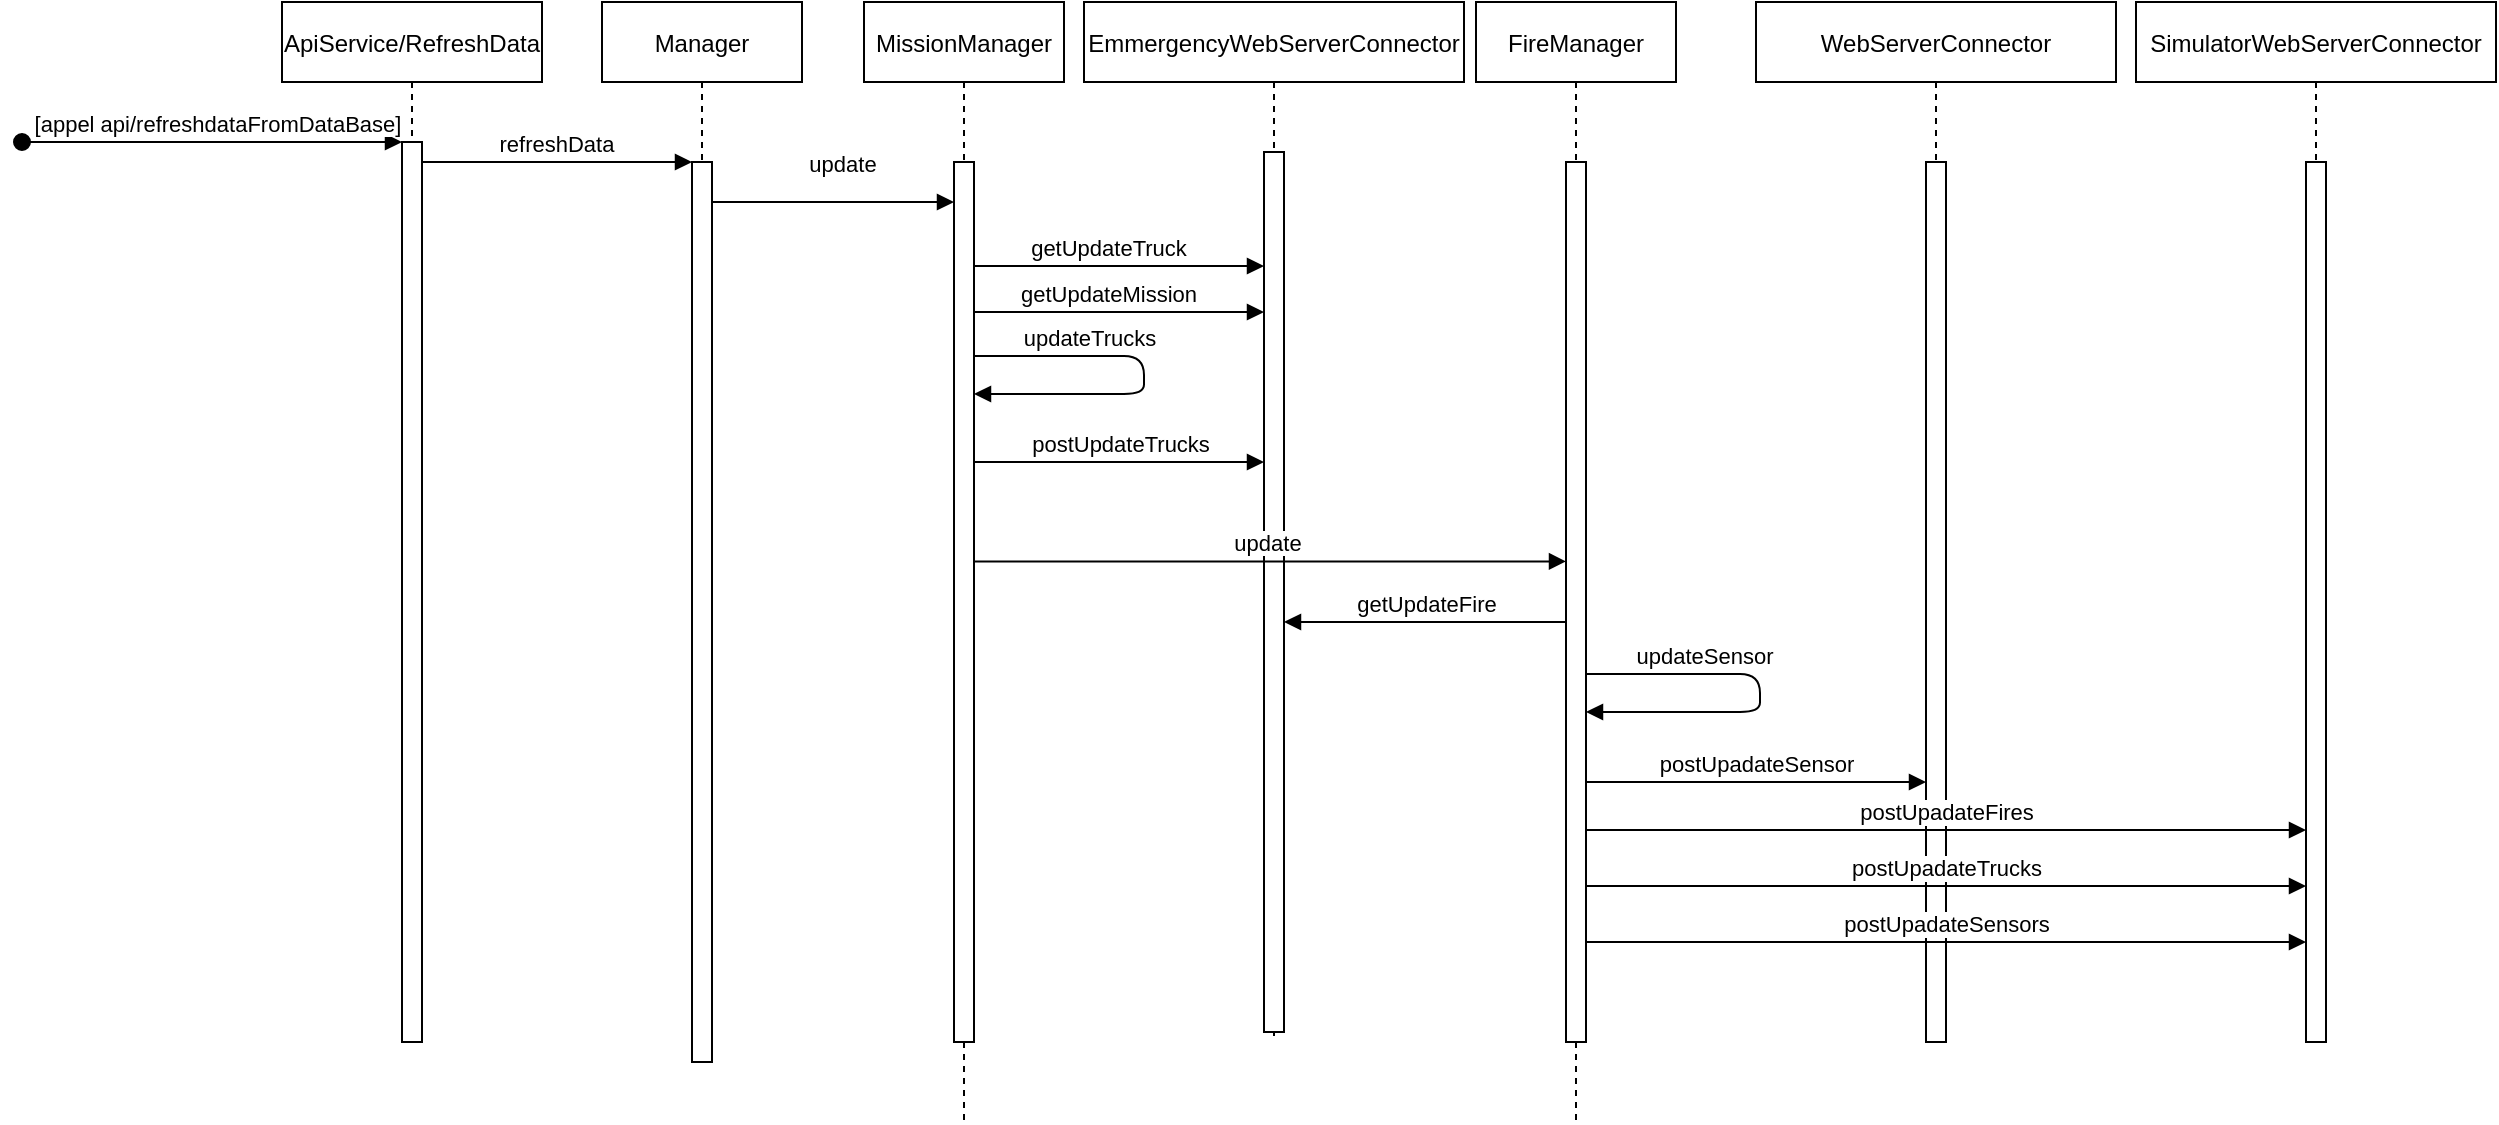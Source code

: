 <mxfile version="14.0.5" type="github">
  <diagram name="Page-1" id="13e1069c-82ec-6db2-03f1-153e76fe0fe0">
    <mxGraphModel dx="289" dy="757" grid="1" gridSize="10" guides="1" tooltips="1" connect="1" arrows="1" fold="1" page="1" pageScale="1" pageWidth="1100" pageHeight="850" background="#ffffff" math="0" shadow="0">
      <root>
        <mxCell id="0" />
        <mxCell id="1" parent="0" />
        <mxCell id="ytdSUjh50x-NLadKz5zi-1" value="ApiService/RefreshData" style="shape=umlLifeline;perimeter=lifelinePerimeter;container=1;collapsible=0;recursiveResize=0;rounded=0;shadow=0;strokeWidth=1;" vertex="1" parent="1">
          <mxGeometry x="1249" y="80" width="130" height="520" as="geometry" />
        </mxCell>
        <mxCell id="ytdSUjh50x-NLadKz5zi-2" value="" style="points=[];perimeter=orthogonalPerimeter;rounded=0;shadow=0;strokeWidth=1;" vertex="1" parent="ytdSUjh50x-NLadKz5zi-1">
          <mxGeometry x="60" y="70" width="10" height="450" as="geometry" />
        </mxCell>
        <mxCell id="ytdSUjh50x-NLadKz5zi-3" value="[appel api/refreshdataFromDataBase]" style="verticalAlign=bottom;startArrow=oval;endArrow=block;startSize=8;shadow=0;strokeWidth=1;" edge="1" parent="ytdSUjh50x-NLadKz5zi-1" target="ytdSUjh50x-NLadKz5zi-2">
          <mxGeometry x="0.029" relative="1" as="geometry">
            <mxPoint x="-130" y="70" as="sourcePoint" />
            <mxPoint as="offset" />
          </mxGeometry>
        </mxCell>
        <mxCell id="ytdSUjh50x-NLadKz5zi-4" value="Manager" style="shape=umlLifeline;perimeter=lifelinePerimeter;container=1;collapsible=0;recursiveResize=0;rounded=0;shadow=0;strokeWidth=1;" vertex="1" parent="1">
          <mxGeometry x="1409" y="80" width="100" height="530" as="geometry" />
        </mxCell>
        <mxCell id="ytdSUjh50x-NLadKz5zi-5" value="" style="points=[];perimeter=orthogonalPerimeter;rounded=0;shadow=0;strokeWidth=1;" vertex="1" parent="ytdSUjh50x-NLadKz5zi-4">
          <mxGeometry x="45" y="80" width="10" height="450" as="geometry" />
        </mxCell>
        <mxCell id="ytdSUjh50x-NLadKz5zi-6" value="refreshData" style="verticalAlign=bottom;endArrow=block;entryX=0;entryY=0;shadow=0;strokeWidth=1;" edge="1" parent="1" source="ytdSUjh50x-NLadKz5zi-2" target="ytdSUjh50x-NLadKz5zi-5">
          <mxGeometry relative="1" as="geometry">
            <mxPoint x="1434" y="160" as="sourcePoint" />
          </mxGeometry>
        </mxCell>
        <mxCell id="ytdSUjh50x-NLadKz5zi-7" value="EmmergencyWebServerConnector" style="shape=umlLifeline;perimeter=lifelinePerimeter;container=1;collapsible=0;recursiveResize=0;rounded=0;shadow=0;strokeWidth=1;" vertex="1" parent="1">
          <mxGeometry x="1650" y="80" width="190" height="520" as="geometry" />
        </mxCell>
        <mxCell id="ytdSUjh50x-NLadKz5zi-8" value="" style="points=[];perimeter=orthogonalPerimeter;rounded=0;shadow=0;strokeWidth=1;" vertex="1" parent="ytdSUjh50x-NLadKz5zi-7">
          <mxGeometry x="90" y="75" width="10" height="440" as="geometry" />
        </mxCell>
        <mxCell id="ytdSUjh50x-NLadKz5zi-10" value="FireManager" style="shape=umlLifeline;perimeter=lifelinePerimeter;container=1;collapsible=0;recursiveResize=0;rounded=0;shadow=0;strokeWidth=1;" vertex="1" parent="1">
          <mxGeometry x="1846" y="80" width="100" height="560" as="geometry" />
        </mxCell>
        <mxCell id="ytdSUjh50x-NLadKz5zi-11" value="" style="points=[];perimeter=orthogonalPerimeter;rounded=0;shadow=0;strokeWidth=1;" vertex="1" parent="ytdSUjh50x-NLadKz5zi-10">
          <mxGeometry x="45" y="80" width="10" height="440" as="geometry" />
        </mxCell>
        <mxCell id="ytdSUjh50x-NLadKz5zi-14" value="updateSensor" style="verticalAlign=bottom;endArrow=block;shadow=0;strokeWidth=1;" edge="1" parent="ytdSUjh50x-NLadKz5zi-10" source="ytdSUjh50x-NLadKz5zi-11" target="ytdSUjh50x-NLadKz5zi-11">
          <mxGeometry x="-0.386" relative="1" as="geometry">
            <mxPoint x="55" y="336" as="sourcePoint" />
            <mxPoint x="55" y="355" as="targetPoint" />
            <Array as="points">
              <mxPoint x="142" y="336" />
              <mxPoint x="142" y="355" />
            </Array>
            <mxPoint as="offset" />
          </mxGeometry>
        </mxCell>
        <mxCell id="ytdSUjh50x-NLadKz5zi-15" value="MissionManager" style="shape=umlLifeline;perimeter=lifelinePerimeter;container=1;collapsible=0;recursiveResize=0;rounded=0;shadow=0;strokeWidth=1;" vertex="1" parent="1">
          <mxGeometry x="1540" y="80" width="100" height="560" as="geometry" />
        </mxCell>
        <mxCell id="ytdSUjh50x-NLadKz5zi-16" value="" style="points=[];perimeter=orthogonalPerimeter;rounded=0;shadow=0;strokeWidth=1;" vertex="1" parent="ytdSUjh50x-NLadKz5zi-15">
          <mxGeometry x="45" y="80" width="10" height="440" as="geometry" />
        </mxCell>
        <mxCell id="ytdSUjh50x-NLadKz5zi-36" value="updateTrucks" style="verticalAlign=bottom;endArrow=block;shadow=0;strokeWidth=1;" edge="1" parent="ytdSUjh50x-NLadKz5zi-15" source="ytdSUjh50x-NLadKz5zi-16" target="ytdSUjh50x-NLadKz5zi-16">
          <mxGeometry x="-0.386" relative="1" as="geometry">
            <mxPoint x="60" y="177" as="sourcePoint" />
            <mxPoint x="60" y="196" as="targetPoint" />
            <Array as="points">
              <mxPoint x="140" y="177" />
              <mxPoint x="140" y="196" />
            </Array>
            <mxPoint as="offset" />
          </mxGeometry>
        </mxCell>
        <mxCell id="ytdSUjh50x-NLadKz5zi-18" value="update" style="verticalAlign=bottom;endArrow=block;shadow=0;strokeWidth=1;" edge="1" parent="1" source="ytdSUjh50x-NLadKz5zi-5" target="ytdSUjh50x-NLadKz5zi-16">
          <mxGeometry x="0.083" y="10" relative="1" as="geometry">
            <mxPoint x="1473.89" y="180.0" as="sourcePoint" />
            <mxPoint x="1594.1" y="180.0" as="targetPoint" />
            <Array as="points">
              <mxPoint x="1549" y="180" />
            </Array>
            <mxPoint as="offset" />
          </mxGeometry>
        </mxCell>
        <mxCell id="ytdSUjh50x-NLadKz5zi-27" value="getUpdateTruck" style="verticalAlign=bottom;endArrow=block;shadow=0;strokeWidth=1;" edge="1" parent="1" target="ytdSUjh50x-NLadKz5zi-8">
          <mxGeometry x="-0.071" relative="1" as="geometry">
            <mxPoint x="1595" y="212" as="sourcePoint" />
            <mxPoint x="1735" y="212" as="targetPoint" />
            <Array as="points">
              <mxPoint x="1695" y="212" />
            </Array>
            <mxPoint as="offset" />
          </mxGeometry>
        </mxCell>
        <mxCell id="ytdSUjh50x-NLadKz5zi-28" value="getUpdateMission" style="verticalAlign=bottom;endArrow=block;shadow=0;strokeWidth=1;" edge="1" parent="1" target="ytdSUjh50x-NLadKz5zi-8">
          <mxGeometry x="-0.071" relative="1" as="geometry">
            <mxPoint x="1595" y="235" as="sourcePoint" />
            <mxPoint x="1735" y="235" as="targetPoint" />
            <Array as="points">
              <mxPoint x="1705" y="235" />
            </Array>
            <mxPoint as="offset" />
          </mxGeometry>
        </mxCell>
        <mxCell id="ytdSUjh50x-NLadKz5zi-29" value="update" style="verticalAlign=bottom;endArrow=block;shadow=0;strokeWidth=1;" edge="1" parent="1" source="ytdSUjh50x-NLadKz5zi-16" target="ytdSUjh50x-NLadKz5zi-11">
          <mxGeometry x="-0.008" relative="1" as="geometry">
            <mxPoint x="1597.75" y="359.71" as="sourcePoint" />
            <mxPoint x="1882.25" y="359.71" as="targetPoint" />
            <Array as="points">
              <mxPoint x="1687.75" y="359.71" />
            </Array>
            <mxPoint as="offset" />
          </mxGeometry>
        </mxCell>
        <mxCell id="ytdSUjh50x-NLadKz5zi-31" value="WebServerConnector" style="shape=umlLifeline;perimeter=lifelinePerimeter;container=1;collapsible=0;recursiveResize=0;rounded=0;shadow=0;strokeWidth=1;" vertex="1" parent="1">
          <mxGeometry x="1986" y="80" width="180" height="520" as="geometry" />
        </mxCell>
        <mxCell id="ytdSUjh50x-NLadKz5zi-32" value="" style="points=[];perimeter=orthogonalPerimeter;rounded=0;shadow=0;strokeWidth=1;" vertex="1" parent="ytdSUjh50x-NLadKz5zi-31">
          <mxGeometry x="85" y="80" width="10" height="440" as="geometry" />
        </mxCell>
        <mxCell id="ytdSUjh50x-NLadKz5zi-34" value="postUpdateTrucks" style="html=1;verticalAlign=bottom;endArrow=block;" edge="1" parent="1" source="ytdSUjh50x-NLadKz5zi-16" target="ytdSUjh50x-NLadKz5zi-8">
          <mxGeometry width="80" relative="1" as="geometry">
            <mxPoint x="1595" y="310" as="sourcePoint" />
            <mxPoint x="1735" y="310" as="targetPoint" />
            <Array as="points">
              <mxPoint x="1640" y="310" />
            </Array>
          </mxGeometry>
        </mxCell>
        <mxCell id="ytdSUjh50x-NLadKz5zi-35" value="postUpadateSensor" style="html=1;verticalAlign=bottom;endArrow=block;" edge="1" parent="1" source="ytdSUjh50x-NLadKz5zi-11" target="ytdSUjh50x-NLadKz5zi-32">
          <mxGeometry width="80" relative="1" as="geometry">
            <mxPoint x="1700" y="340" as="sourcePoint" />
            <mxPoint x="1780" y="340" as="targetPoint" />
            <Array as="points">
              <mxPoint x="2010" y="470" />
            </Array>
          </mxGeometry>
        </mxCell>
        <mxCell id="ytdSUjh50x-NLadKz5zi-38" value="getUpdateFire" style="html=1;verticalAlign=bottom;endArrow=block;" edge="1" parent="1" source="ytdSUjh50x-NLadKz5zi-11" target="ytdSUjh50x-NLadKz5zi-8">
          <mxGeometry width="80" relative="1" as="geometry">
            <mxPoint x="1640" y="340" as="sourcePoint" />
            <mxPoint x="1720" y="340" as="targetPoint" />
            <Array as="points">
              <mxPoint x="1830" y="390" />
            </Array>
          </mxGeometry>
        </mxCell>
        <mxCell id="ytdSUjh50x-NLadKz5zi-39" value="SimulatorWebServerConnector" style="shape=umlLifeline;perimeter=lifelinePerimeter;container=1;collapsible=0;recursiveResize=0;rounded=0;shadow=0;strokeWidth=1;" vertex="1" parent="1">
          <mxGeometry x="2176" y="80" width="180" height="520" as="geometry" />
        </mxCell>
        <mxCell id="ytdSUjh50x-NLadKz5zi-40" value="" style="points=[];perimeter=orthogonalPerimeter;rounded=0;shadow=0;strokeWidth=1;" vertex="1" parent="ytdSUjh50x-NLadKz5zi-39">
          <mxGeometry x="85" y="80" width="10" height="440" as="geometry" />
        </mxCell>
        <mxCell id="ytdSUjh50x-NLadKz5zi-41" value="postUpadateFires" style="html=1;verticalAlign=bottom;endArrow=block;" edge="1" parent="1" source="ytdSUjh50x-NLadKz5zi-11" target="ytdSUjh50x-NLadKz5zi-40">
          <mxGeometry width="80" relative="1" as="geometry">
            <mxPoint x="1893.8" y="493.36" as="sourcePoint" />
            <mxPoint x="2265.5" y="494" as="targetPoint" />
            <Array as="points">
              <mxPoint x="2009" y="494" />
            </Array>
          </mxGeometry>
        </mxCell>
        <mxCell id="ytdSUjh50x-NLadKz5zi-42" value="postUpadateTrucks" style="html=1;verticalAlign=bottom;endArrow=block;" edge="1" parent="1">
          <mxGeometry width="80" relative="1" as="geometry">
            <mxPoint x="1901" y="522" as="sourcePoint" />
            <mxPoint x="2261" y="522" as="targetPoint" />
            <Array as="points">
              <mxPoint x="2019" y="522" />
            </Array>
          </mxGeometry>
        </mxCell>
        <mxCell id="ytdSUjh50x-NLadKz5zi-43" value="postUpadateSensors" style="html=1;verticalAlign=bottom;endArrow=block;" edge="1" parent="1" source="ytdSUjh50x-NLadKz5zi-11" target="ytdSUjh50x-NLadKz5zi-40">
          <mxGeometry width="80" relative="1" as="geometry">
            <mxPoint x="1891" y="550" as="sourcePoint" />
            <mxPoint x="2261" y="550" as="targetPoint" />
            <Array as="points">
              <mxPoint x="2009" y="550" />
            </Array>
          </mxGeometry>
        </mxCell>
      </root>
    </mxGraphModel>
  </diagram>
</mxfile>
